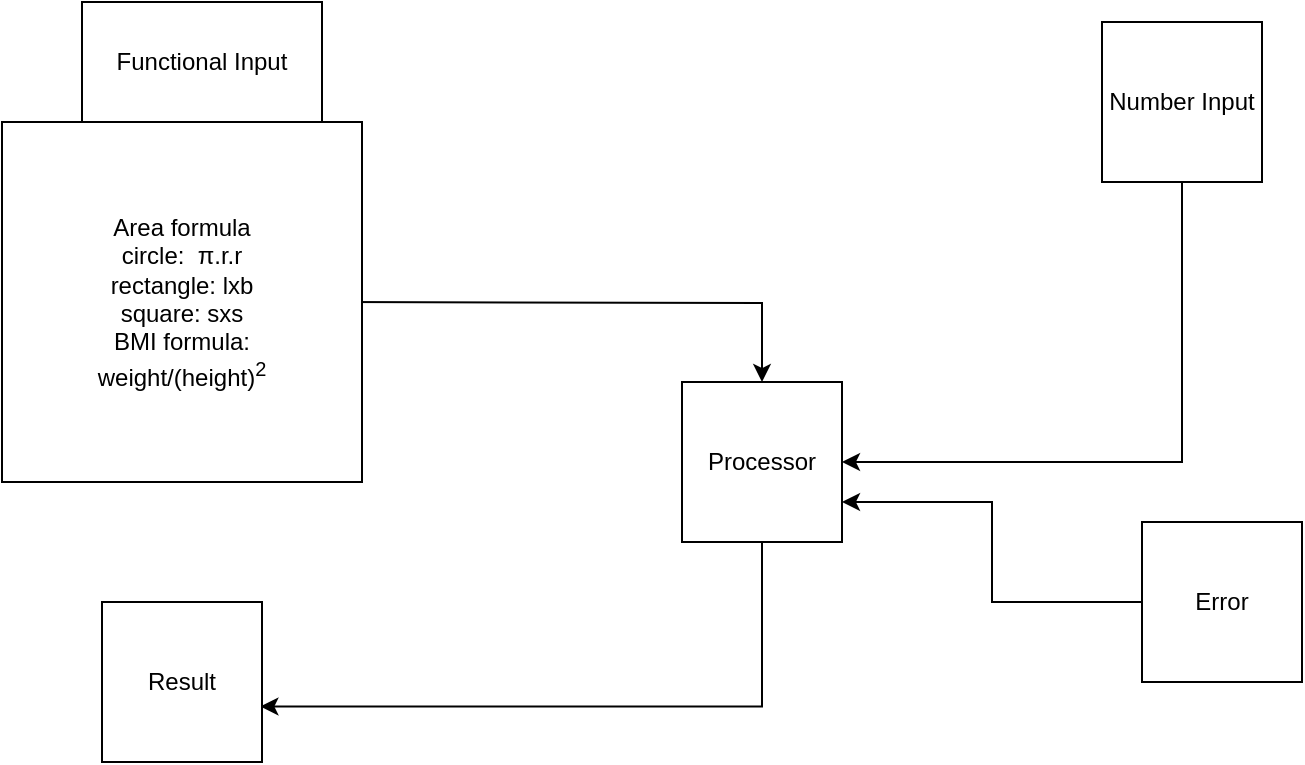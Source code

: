 <mxfile version="14.3.1" type="github">
  <diagram id="xIRPZ8Pbd2Wsqm4HmmTC" name="Page-1">
    <mxGraphModel dx="1038" dy="580" grid="1" gridSize="10" guides="1" tooltips="1" connect="1" arrows="1" fold="1" page="1" pageScale="1" pageWidth="827" pageHeight="1169" math="0" shadow="0">
      <root>
        <mxCell id="0" />
        <mxCell id="1" parent="0" />
        <mxCell id="Ibq_KJulDlWlrVnch7rc-1" value="Functional Input" style="rounded=0;whiteSpace=wrap;html=1;" vertex="1" parent="1">
          <mxGeometry x="80" y="90" width="120" height="60" as="geometry" />
        </mxCell>
        <mxCell id="Ibq_KJulDlWlrVnch7rc-10" style="edgeStyle=orthogonalEdgeStyle;rounded=0;orthogonalLoop=1;jettySize=auto;html=1;" edge="1" parent="1" target="Ibq_KJulDlWlrVnch7rc-4">
          <mxGeometry relative="1" as="geometry">
            <mxPoint x="210" y="240" as="sourcePoint" />
          </mxGeometry>
        </mxCell>
        <mxCell id="Ibq_KJulDlWlrVnch7rc-13" style="edgeStyle=orthogonalEdgeStyle;rounded=0;orthogonalLoop=1;jettySize=auto;html=1;exitX=0.5;exitY=1;exitDx=0;exitDy=0;entryX=0.99;entryY=0.653;entryDx=0;entryDy=0;entryPerimeter=0;" edge="1" parent="1" source="Ibq_KJulDlWlrVnch7rc-4" target="Ibq_KJulDlWlrVnch7rc-7">
          <mxGeometry relative="1" as="geometry" />
        </mxCell>
        <mxCell id="Ibq_KJulDlWlrVnch7rc-4" value="Processor" style="whiteSpace=wrap;html=1;aspect=fixed;" vertex="1" parent="1">
          <mxGeometry x="380" y="280" width="80" height="80" as="geometry" />
        </mxCell>
        <mxCell id="Ibq_KJulDlWlrVnch7rc-14" style="edgeStyle=orthogonalEdgeStyle;rounded=0;orthogonalLoop=1;jettySize=auto;html=1;exitX=0.5;exitY=1;exitDx=0;exitDy=0;entryX=1;entryY=0.5;entryDx=0;entryDy=0;" edge="1" parent="1" source="Ibq_KJulDlWlrVnch7rc-5" target="Ibq_KJulDlWlrVnch7rc-4">
          <mxGeometry relative="1" as="geometry" />
        </mxCell>
        <mxCell id="Ibq_KJulDlWlrVnch7rc-5" value="Number Input" style="whiteSpace=wrap;html=1;aspect=fixed;" vertex="1" parent="1">
          <mxGeometry x="590" y="100" width="80" height="80" as="geometry" />
        </mxCell>
        <mxCell id="Ibq_KJulDlWlrVnch7rc-15" style="edgeStyle=orthogonalEdgeStyle;rounded=0;orthogonalLoop=1;jettySize=auto;html=1;exitX=0;exitY=0.5;exitDx=0;exitDy=0;entryX=1;entryY=0.75;entryDx=0;entryDy=0;" edge="1" parent="1" source="Ibq_KJulDlWlrVnch7rc-6" target="Ibq_KJulDlWlrVnch7rc-4">
          <mxGeometry relative="1" as="geometry" />
        </mxCell>
        <mxCell id="Ibq_KJulDlWlrVnch7rc-6" value="Error" style="whiteSpace=wrap;html=1;aspect=fixed;" vertex="1" parent="1">
          <mxGeometry x="610" y="350" width="80" height="80" as="geometry" />
        </mxCell>
        <mxCell id="Ibq_KJulDlWlrVnch7rc-7" value="Result" style="whiteSpace=wrap;html=1;aspect=fixed;" vertex="1" parent="1">
          <mxGeometry x="90" y="390" width="80" height="80" as="geometry" />
        </mxCell>
        <mxCell id="Ibq_KJulDlWlrVnch7rc-17" value="Area formula&lt;br&gt;circle:&amp;nbsp;&amp;nbsp;π.r.r&lt;br&gt;rectangle: lxb&lt;br&gt;square: sxs&lt;br&gt;&lt;div&gt;&lt;span&gt;BMI formula:&lt;/span&gt;&lt;/div&gt;weight/(height)&lt;sup&gt;2&lt;/sup&gt;" style="whiteSpace=wrap;html=1;aspect=fixed;align=center;" vertex="1" parent="1">
          <mxGeometry x="40" y="150" width="180" height="180" as="geometry" />
        </mxCell>
      </root>
    </mxGraphModel>
  </diagram>
</mxfile>
